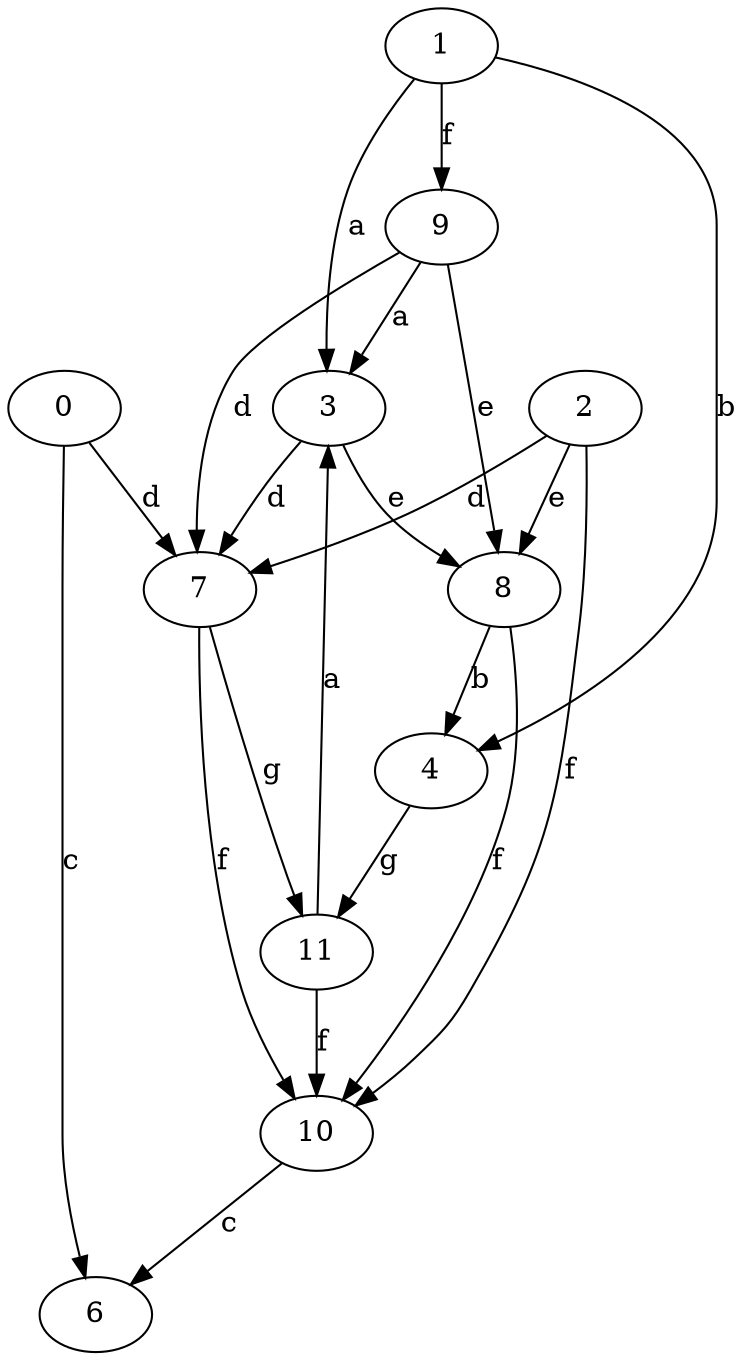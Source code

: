 strict digraph  {
1;
0;
2;
3;
4;
6;
7;
8;
9;
10;
11;
1 -> 3  [label=a];
1 -> 4  [label=b];
1 -> 9  [label=f];
0 -> 6  [label=c];
0 -> 7  [label=d];
2 -> 7  [label=d];
2 -> 8  [label=e];
2 -> 10  [label=f];
3 -> 7  [label=d];
3 -> 8  [label=e];
4 -> 11  [label=g];
7 -> 10  [label=f];
7 -> 11  [label=g];
8 -> 4  [label=b];
8 -> 10  [label=f];
9 -> 3  [label=a];
9 -> 7  [label=d];
9 -> 8  [label=e];
10 -> 6  [label=c];
11 -> 3  [label=a];
11 -> 10  [label=f];
}
